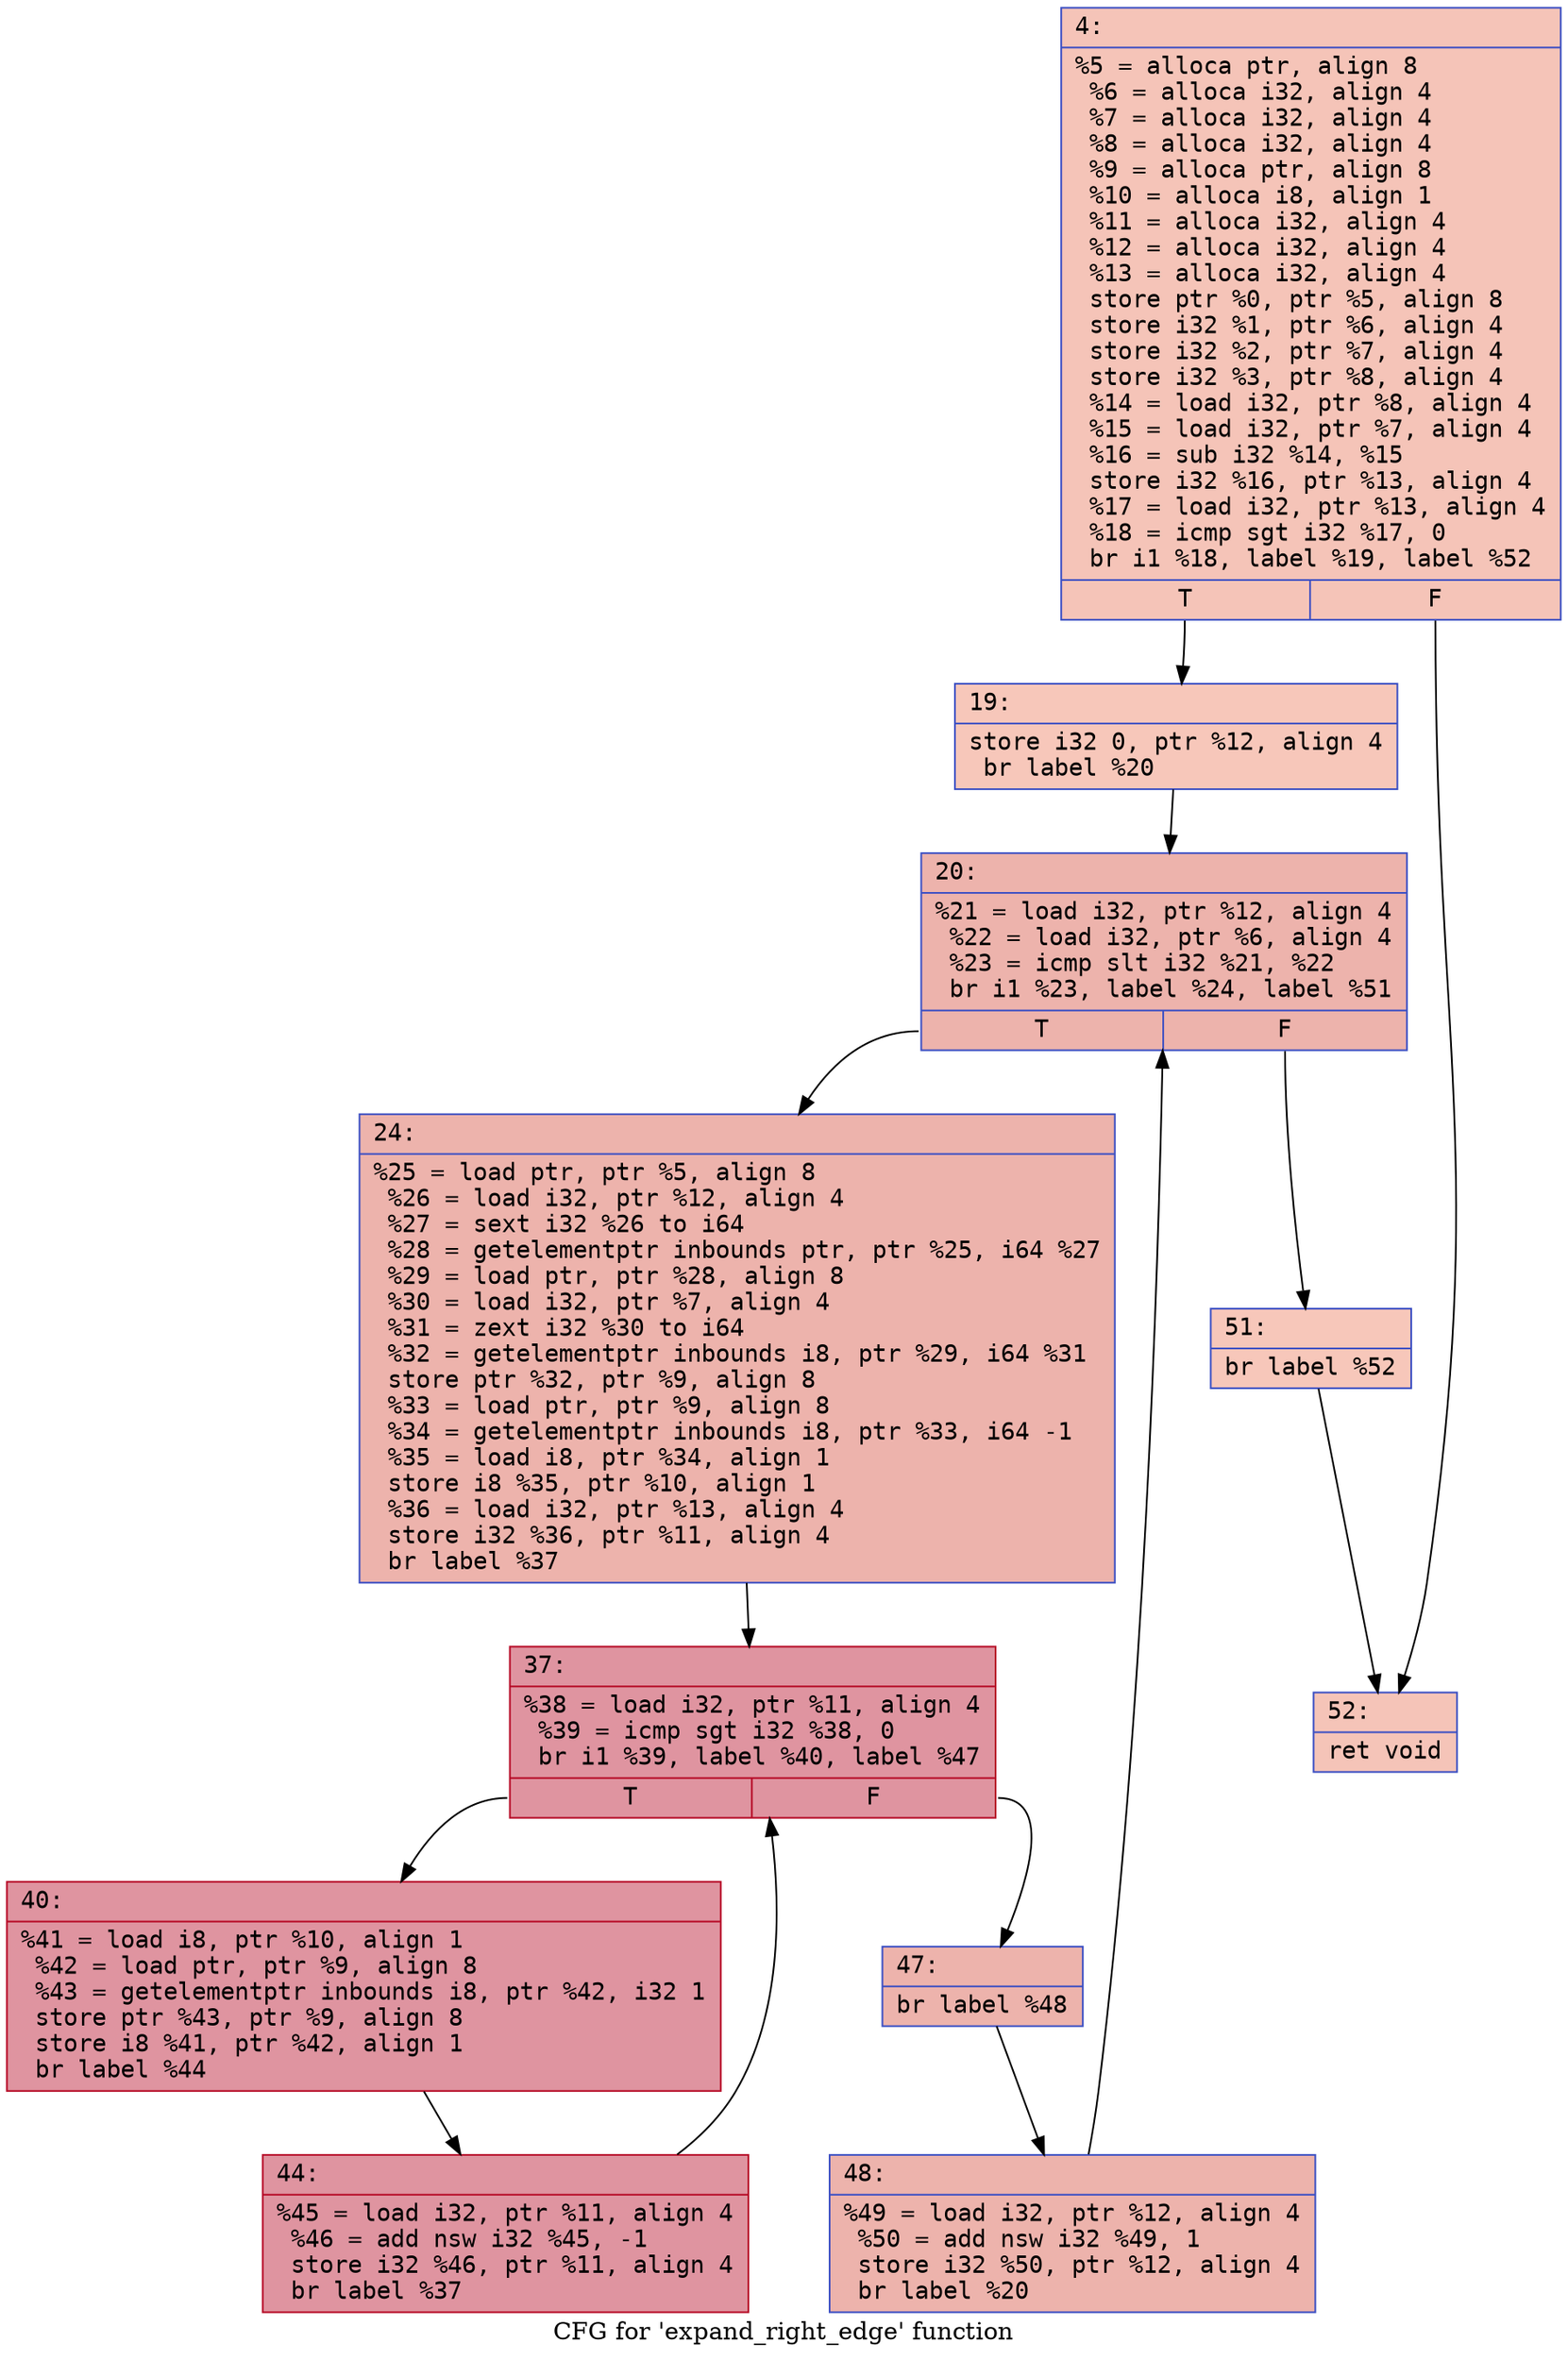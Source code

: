 digraph "CFG for 'expand_right_edge' function" {
	label="CFG for 'expand_right_edge' function";

	Node0x600002337e30 [shape=record,color="#3d50c3ff", style=filled, fillcolor="#e97a5f70" fontname="Courier",label="{4:\l|  %5 = alloca ptr, align 8\l  %6 = alloca i32, align 4\l  %7 = alloca i32, align 4\l  %8 = alloca i32, align 4\l  %9 = alloca ptr, align 8\l  %10 = alloca i8, align 1\l  %11 = alloca i32, align 4\l  %12 = alloca i32, align 4\l  %13 = alloca i32, align 4\l  store ptr %0, ptr %5, align 8\l  store i32 %1, ptr %6, align 4\l  store i32 %2, ptr %7, align 4\l  store i32 %3, ptr %8, align 4\l  %14 = load i32, ptr %8, align 4\l  %15 = load i32, ptr %7, align 4\l  %16 = sub i32 %14, %15\l  store i32 %16, ptr %13, align 4\l  %17 = load i32, ptr %13, align 4\l  %18 = icmp sgt i32 %17, 0\l  br i1 %18, label %19, label %52\l|{<s0>T|<s1>F}}"];
	Node0x600002337e30:s0 -> Node0x600002337e80[tooltip="4 -> 19\nProbability 62.50%" ];
	Node0x600002337e30:s1 -> Node0x600002330190[tooltip="4 -> 52\nProbability 37.50%" ];
	Node0x600002337e80 [shape=record,color="#3d50c3ff", style=filled, fillcolor="#ec7f6370" fontname="Courier",label="{19:\l|  store i32 0, ptr %12, align 4\l  br label %20\l}"];
	Node0x600002337e80 -> Node0x600002337ed0[tooltip="19 -> 20\nProbability 100.00%" ];
	Node0x600002337ed0 [shape=record,color="#3d50c3ff", style=filled, fillcolor="#d6524470" fontname="Courier",label="{20:\l|  %21 = load i32, ptr %12, align 4\l  %22 = load i32, ptr %6, align 4\l  %23 = icmp slt i32 %21, %22\l  br i1 %23, label %24, label %51\l|{<s0>T|<s1>F}}"];
	Node0x600002337ed0:s0 -> Node0x600002337f20[tooltip="20 -> 24\nProbability 96.88%" ];
	Node0x600002337ed0:s1 -> Node0x600002330140[tooltip="20 -> 51\nProbability 3.12%" ];
	Node0x600002337f20 [shape=record,color="#3d50c3ff", style=filled, fillcolor="#d6524470" fontname="Courier",label="{24:\l|  %25 = load ptr, ptr %5, align 8\l  %26 = load i32, ptr %12, align 4\l  %27 = sext i32 %26 to i64\l  %28 = getelementptr inbounds ptr, ptr %25, i64 %27\l  %29 = load ptr, ptr %28, align 8\l  %30 = load i32, ptr %7, align 4\l  %31 = zext i32 %30 to i64\l  %32 = getelementptr inbounds i8, ptr %29, i64 %31\l  store ptr %32, ptr %9, align 8\l  %33 = load ptr, ptr %9, align 8\l  %34 = getelementptr inbounds i8, ptr %33, i64 -1\l  %35 = load i8, ptr %34, align 1\l  store i8 %35, ptr %10, align 1\l  %36 = load i32, ptr %13, align 4\l  store i32 %36, ptr %11, align 4\l  br label %37\l}"];
	Node0x600002337f20 -> Node0x600002337f70[tooltip="24 -> 37\nProbability 100.00%" ];
	Node0x600002337f70 [shape=record,color="#b70d28ff", style=filled, fillcolor="#b70d2870" fontname="Courier",label="{37:\l|  %38 = load i32, ptr %11, align 4\l  %39 = icmp sgt i32 %38, 0\l  br i1 %39, label %40, label %47\l|{<s0>T|<s1>F}}"];
	Node0x600002337f70:s0 -> Node0x600002330000[tooltip="37 -> 40\nProbability 96.88%" ];
	Node0x600002337f70:s1 -> Node0x6000023300a0[tooltip="37 -> 47\nProbability 3.12%" ];
	Node0x600002330000 [shape=record,color="#b70d28ff", style=filled, fillcolor="#b70d2870" fontname="Courier",label="{40:\l|  %41 = load i8, ptr %10, align 1\l  %42 = load ptr, ptr %9, align 8\l  %43 = getelementptr inbounds i8, ptr %42, i32 1\l  store ptr %43, ptr %9, align 8\l  store i8 %41, ptr %42, align 1\l  br label %44\l}"];
	Node0x600002330000 -> Node0x600002330050[tooltip="40 -> 44\nProbability 100.00%" ];
	Node0x600002330050 [shape=record,color="#b70d28ff", style=filled, fillcolor="#b70d2870" fontname="Courier",label="{44:\l|  %45 = load i32, ptr %11, align 4\l  %46 = add nsw i32 %45, -1\l  store i32 %46, ptr %11, align 4\l  br label %37\l}"];
	Node0x600002330050 -> Node0x600002337f70[tooltip="44 -> 37\nProbability 100.00%" ];
	Node0x6000023300a0 [shape=record,color="#3d50c3ff", style=filled, fillcolor="#d6524470" fontname="Courier",label="{47:\l|  br label %48\l}"];
	Node0x6000023300a0 -> Node0x6000023300f0[tooltip="47 -> 48\nProbability 100.00%" ];
	Node0x6000023300f0 [shape=record,color="#3d50c3ff", style=filled, fillcolor="#d6524470" fontname="Courier",label="{48:\l|  %49 = load i32, ptr %12, align 4\l  %50 = add nsw i32 %49, 1\l  store i32 %50, ptr %12, align 4\l  br label %20\l}"];
	Node0x6000023300f0 -> Node0x600002337ed0[tooltip="48 -> 20\nProbability 100.00%" ];
	Node0x600002330140 [shape=record,color="#3d50c3ff", style=filled, fillcolor="#ec7f6370" fontname="Courier",label="{51:\l|  br label %52\l}"];
	Node0x600002330140 -> Node0x600002330190[tooltip="51 -> 52\nProbability 100.00%" ];
	Node0x600002330190 [shape=record,color="#3d50c3ff", style=filled, fillcolor="#e97a5f70" fontname="Courier",label="{52:\l|  ret void\l}"];
}
